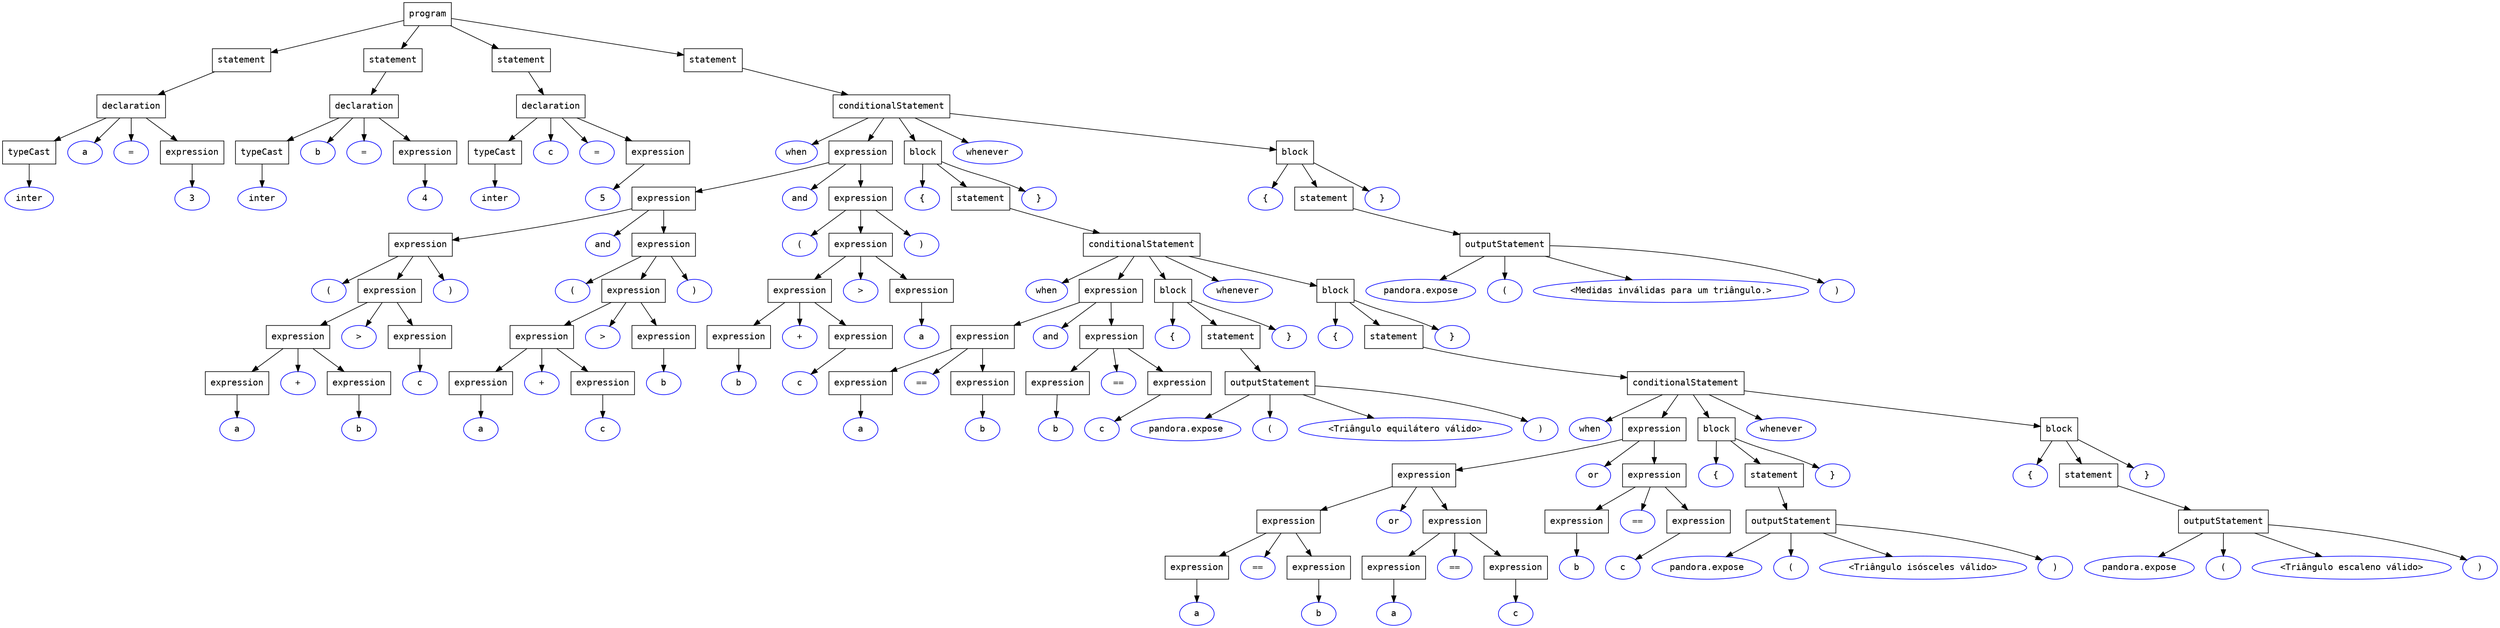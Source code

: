 digraph AST {
  node [shape=box, fontname="Courier"];
  node0 [label="program"];
  node1 [label="statement"];
  node0 -> node1;
  node2 [label="declaration"];
  node1 -> node2;
  node3 [label="typeCast"];
  node2 -> node3;
  node4 [label="inter", shape=ellipse, color=blue];
  node3 -> node4;
  node5 [label="a", shape=ellipse, color=blue];
  node2 -> node5;
  node6 [label="=", shape=ellipse, color=blue];
  node2 -> node6;
  node7 [label="expression"];
  node2 -> node7;
  node8 [label="3", shape=ellipse, color=blue];
  node7 -> node8;
  node9 [label="statement"];
  node0 -> node9;
  node10 [label="declaration"];
  node9 -> node10;
  node11 [label="typeCast"];
  node10 -> node11;
  node12 [label="inter", shape=ellipse, color=blue];
  node11 -> node12;
  node13 [label="b", shape=ellipse, color=blue];
  node10 -> node13;
  node14 [label="=", shape=ellipse, color=blue];
  node10 -> node14;
  node15 [label="expression"];
  node10 -> node15;
  node16 [label="4", shape=ellipse, color=blue];
  node15 -> node16;
  node17 [label="statement"];
  node0 -> node17;
  node18 [label="declaration"];
  node17 -> node18;
  node19 [label="typeCast"];
  node18 -> node19;
  node20 [label="inter", shape=ellipse, color=blue];
  node19 -> node20;
  node21 [label="c", shape=ellipse, color=blue];
  node18 -> node21;
  node22 [label="=", shape=ellipse, color=blue];
  node18 -> node22;
  node23 [label="expression"];
  node18 -> node23;
  node24 [label="5", shape=ellipse, color=blue];
  node23 -> node24;
  node25 [label="statement"];
  node0 -> node25;
  node26 [label="conditionalStatement"];
  node25 -> node26;
  node27 [label="when", shape=ellipse, color=blue];
  node26 -> node27;
  node28 [label="expression"];
  node26 -> node28;
  node29 [label="expression"];
  node28 -> node29;
  node30 [label="expression"];
  node29 -> node30;
  node31 [label="(", shape=ellipse, color=blue];
  node30 -> node31;
  node32 [label="expression"];
  node30 -> node32;
  node33 [label="expression"];
  node32 -> node33;
  node34 [label="expression"];
  node33 -> node34;
  node35 [label="a", shape=ellipse, color=blue];
  node34 -> node35;
  node36 [label="+", shape=ellipse, color=blue];
  node33 -> node36;
  node37 [label="expression"];
  node33 -> node37;
  node38 [label="b", shape=ellipse, color=blue];
  node37 -> node38;
  node39 [label=">", shape=ellipse, color=blue];
  node32 -> node39;
  node40 [label="expression"];
  node32 -> node40;
  node41 [label="c", shape=ellipse, color=blue];
  node40 -> node41;
  node42 [label=")", shape=ellipse, color=blue];
  node30 -> node42;
  node43 [label="and", shape=ellipse, color=blue];
  node29 -> node43;
  node44 [label="expression"];
  node29 -> node44;
  node45 [label="(", shape=ellipse, color=blue];
  node44 -> node45;
  node46 [label="expression"];
  node44 -> node46;
  node47 [label="expression"];
  node46 -> node47;
  node48 [label="expression"];
  node47 -> node48;
  node49 [label="a", shape=ellipse, color=blue];
  node48 -> node49;
  node50 [label="+", shape=ellipse, color=blue];
  node47 -> node50;
  node51 [label="expression"];
  node47 -> node51;
  node52 [label="c", shape=ellipse, color=blue];
  node51 -> node52;
  node53 [label=">", shape=ellipse, color=blue];
  node46 -> node53;
  node54 [label="expression"];
  node46 -> node54;
  node55 [label="b", shape=ellipse, color=blue];
  node54 -> node55;
  node56 [label=")", shape=ellipse, color=blue];
  node44 -> node56;
  node57 [label="and", shape=ellipse, color=blue];
  node28 -> node57;
  node58 [label="expression"];
  node28 -> node58;
  node59 [label="(", shape=ellipse, color=blue];
  node58 -> node59;
  node60 [label="expression"];
  node58 -> node60;
  node61 [label="expression"];
  node60 -> node61;
  node62 [label="expression"];
  node61 -> node62;
  node63 [label="b", shape=ellipse, color=blue];
  node62 -> node63;
  node64 [label="+", shape=ellipse, color=blue];
  node61 -> node64;
  node65 [label="expression"];
  node61 -> node65;
  node66 [label="c", shape=ellipse, color=blue];
  node65 -> node66;
  node67 [label=">", shape=ellipse, color=blue];
  node60 -> node67;
  node68 [label="expression"];
  node60 -> node68;
  node69 [label="a", shape=ellipse, color=blue];
  node68 -> node69;
  node70 [label=")", shape=ellipse, color=blue];
  node58 -> node70;
  node71 [label="block"];
  node26 -> node71;
  node72 [label="{", shape=ellipse, color=blue];
  node71 -> node72;
  node73 [label="statement"];
  node71 -> node73;
  node74 [label="conditionalStatement"];
  node73 -> node74;
  node75 [label="when", shape=ellipse, color=blue];
  node74 -> node75;
  node76 [label="expression"];
  node74 -> node76;
  node77 [label="expression"];
  node76 -> node77;
  node78 [label="expression"];
  node77 -> node78;
  node79 [label="a", shape=ellipse, color=blue];
  node78 -> node79;
  node80 [label="==", shape=ellipse, color=blue];
  node77 -> node80;
  node81 [label="expression"];
  node77 -> node81;
  node82 [label="b", shape=ellipse, color=blue];
  node81 -> node82;
  node83 [label="and", shape=ellipse, color=blue];
  node76 -> node83;
  node84 [label="expression"];
  node76 -> node84;
  node85 [label="expression"];
  node84 -> node85;
  node86 [label="b", shape=ellipse, color=blue];
  node85 -> node86;
  node87 [label="==", shape=ellipse, color=blue];
  node84 -> node87;
  node88 [label="expression"];
  node84 -> node88;
  node89 [label="c", shape=ellipse, color=blue];
  node88 -> node89;
  node90 [label="block"];
  node74 -> node90;
  node91 [label="{", shape=ellipse, color=blue];
  node90 -> node91;
  node92 [label="statement"];
  node90 -> node92;
  node93 [label="outputStatement"];
  node92 -> node93;
  node94 [label="pandora.expose", shape=ellipse, color=blue];
  node93 -> node94;
  node95 [label="(", shape=ellipse, color=blue];
  node93 -> node95;
  node96 [label="<Triângulo equilátero válido>", shape=ellipse, color=blue];
  node93 -> node96;
  node97 [label=")", shape=ellipse, color=blue];
  node93 -> node97;
  node98 [label="}", shape=ellipse, color=blue];
  node90 -> node98;
  node99 [label="whenever", shape=ellipse, color=blue];
  node74 -> node99;
  node100 [label="block"];
  node74 -> node100;
  node101 [label="{", shape=ellipse, color=blue];
  node100 -> node101;
  node102 [label="statement"];
  node100 -> node102;
  node103 [label="conditionalStatement"];
  node102 -> node103;
  node104 [label="when", shape=ellipse, color=blue];
  node103 -> node104;
  node105 [label="expression"];
  node103 -> node105;
  node106 [label="expression"];
  node105 -> node106;
  node107 [label="expression"];
  node106 -> node107;
  node108 [label="expression"];
  node107 -> node108;
  node109 [label="a", shape=ellipse, color=blue];
  node108 -> node109;
  node110 [label="==", shape=ellipse, color=blue];
  node107 -> node110;
  node111 [label="expression"];
  node107 -> node111;
  node112 [label="b", shape=ellipse, color=blue];
  node111 -> node112;
  node113 [label="or", shape=ellipse, color=blue];
  node106 -> node113;
  node114 [label="expression"];
  node106 -> node114;
  node115 [label="expression"];
  node114 -> node115;
  node116 [label="a", shape=ellipse, color=blue];
  node115 -> node116;
  node117 [label="==", shape=ellipse, color=blue];
  node114 -> node117;
  node118 [label="expression"];
  node114 -> node118;
  node119 [label="c", shape=ellipse, color=blue];
  node118 -> node119;
  node120 [label="or", shape=ellipse, color=blue];
  node105 -> node120;
  node121 [label="expression"];
  node105 -> node121;
  node122 [label="expression"];
  node121 -> node122;
  node123 [label="b", shape=ellipse, color=blue];
  node122 -> node123;
  node124 [label="==", shape=ellipse, color=blue];
  node121 -> node124;
  node125 [label="expression"];
  node121 -> node125;
  node126 [label="c", shape=ellipse, color=blue];
  node125 -> node126;
  node127 [label="block"];
  node103 -> node127;
  node128 [label="{", shape=ellipse, color=blue];
  node127 -> node128;
  node129 [label="statement"];
  node127 -> node129;
  node130 [label="outputStatement"];
  node129 -> node130;
  node131 [label="pandora.expose", shape=ellipse, color=blue];
  node130 -> node131;
  node132 [label="(", shape=ellipse, color=blue];
  node130 -> node132;
  node133 [label="<Triângulo isósceles válido>", shape=ellipse, color=blue];
  node130 -> node133;
  node134 [label=")", shape=ellipse, color=blue];
  node130 -> node134;
  node135 [label="}", shape=ellipse, color=blue];
  node127 -> node135;
  node136 [label="whenever", shape=ellipse, color=blue];
  node103 -> node136;
  node137 [label="block"];
  node103 -> node137;
  node138 [label="{", shape=ellipse, color=blue];
  node137 -> node138;
  node139 [label="statement"];
  node137 -> node139;
  node140 [label="outputStatement"];
  node139 -> node140;
  node141 [label="pandora.expose", shape=ellipse, color=blue];
  node140 -> node141;
  node142 [label="(", shape=ellipse, color=blue];
  node140 -> node142;
  node143 [label="<Triângulo escaleno válido>", shape=ellipse, color=blue];
  node140 -> node143;
  node144 [label=")", shape=ellipse, color=blue];
  node140 -> node144;
  node145 [label="}", shape=ellipse, color=blue];
  node137 -> node145;
  node146 [label="}", shape=ellipse, color=blue];
  node100 -> node146;
  node147 [label="}", shape=ellipse, color=blue];
  node71 -> node147;
  node148 [label="whenever", shape=ellipse, color=blue];
  node26 -> node148;
  node149 [label="block"];
  node26 -> node149;
  node150 [label="{", shape=ellipse, color=blue];
  node149 -> node150;
  node151 [label="statement"];
  node149 -> node151;
  node152 [label="outputStatement"];
  node151 -> node152;
  node153 [label="pandora.expose", shape=ellipse, color=blue];
  node152 -> node153;
  node154 [label="(", shape=ellipse, color=blue];
  node152 -> node154;
  node155 [label="<Medidas inválidas para um triângulo.>", shape=ellipse, color=blue];
  node152 -> node155;
  node156 [label=")", shape=ellipse, color=blue];
  node152 -> node156;
  node157 [label="}", shape=ellipse, color=blue];
  node149 -> node157;
}
